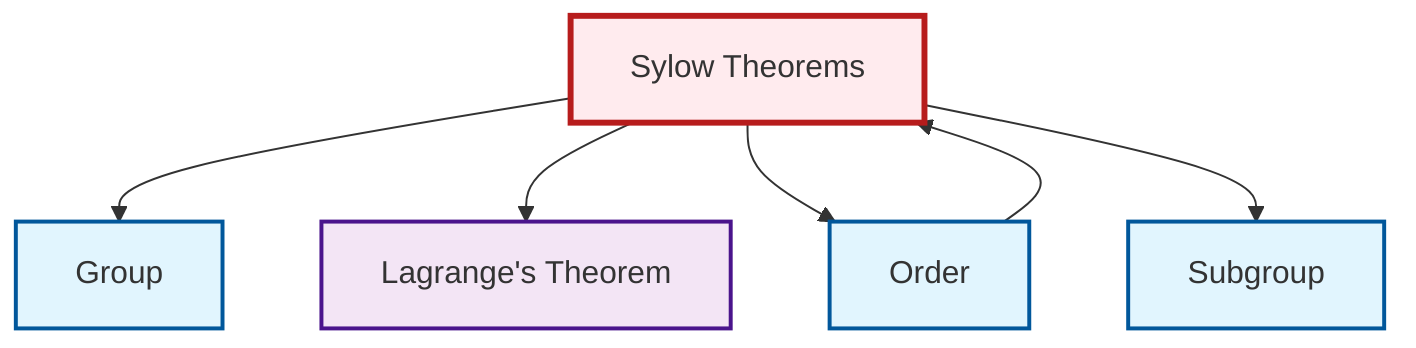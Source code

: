 graph TD
    classDef definition fill:#e1f5fe,stroke:#01579b,stroke-width:2px
    classDef theorem fill:#f3e5f5,stroke:#4a148c,stroke-width:2px
    classDef axiom fill:#fff3e0,stroke:#e65100,stroke-width:2px
    classDef example fill:#e8f5e9,stroke:#1b5e20,stroke-width:2px
    classDef current fill:#ffebee,stroke:#b71c1c,stroke-width:3px
    thm-sylow["Sylow Theorems"]:::theorem
    thm-lagrange["Lagrange's Theorem"]:::theorem
    def-group["Group"]:::definition
    def-order["Order"]:::definition
    def-subgroup["Subgroup"]:::definition
    def-order --> thm-sylow
    thm-sylow --> def-group
    thm-sylow --> thm-lagrange
    thm-sylow --> def-order
    thm-sylow --> def-subgroup
    class thm-sylow current